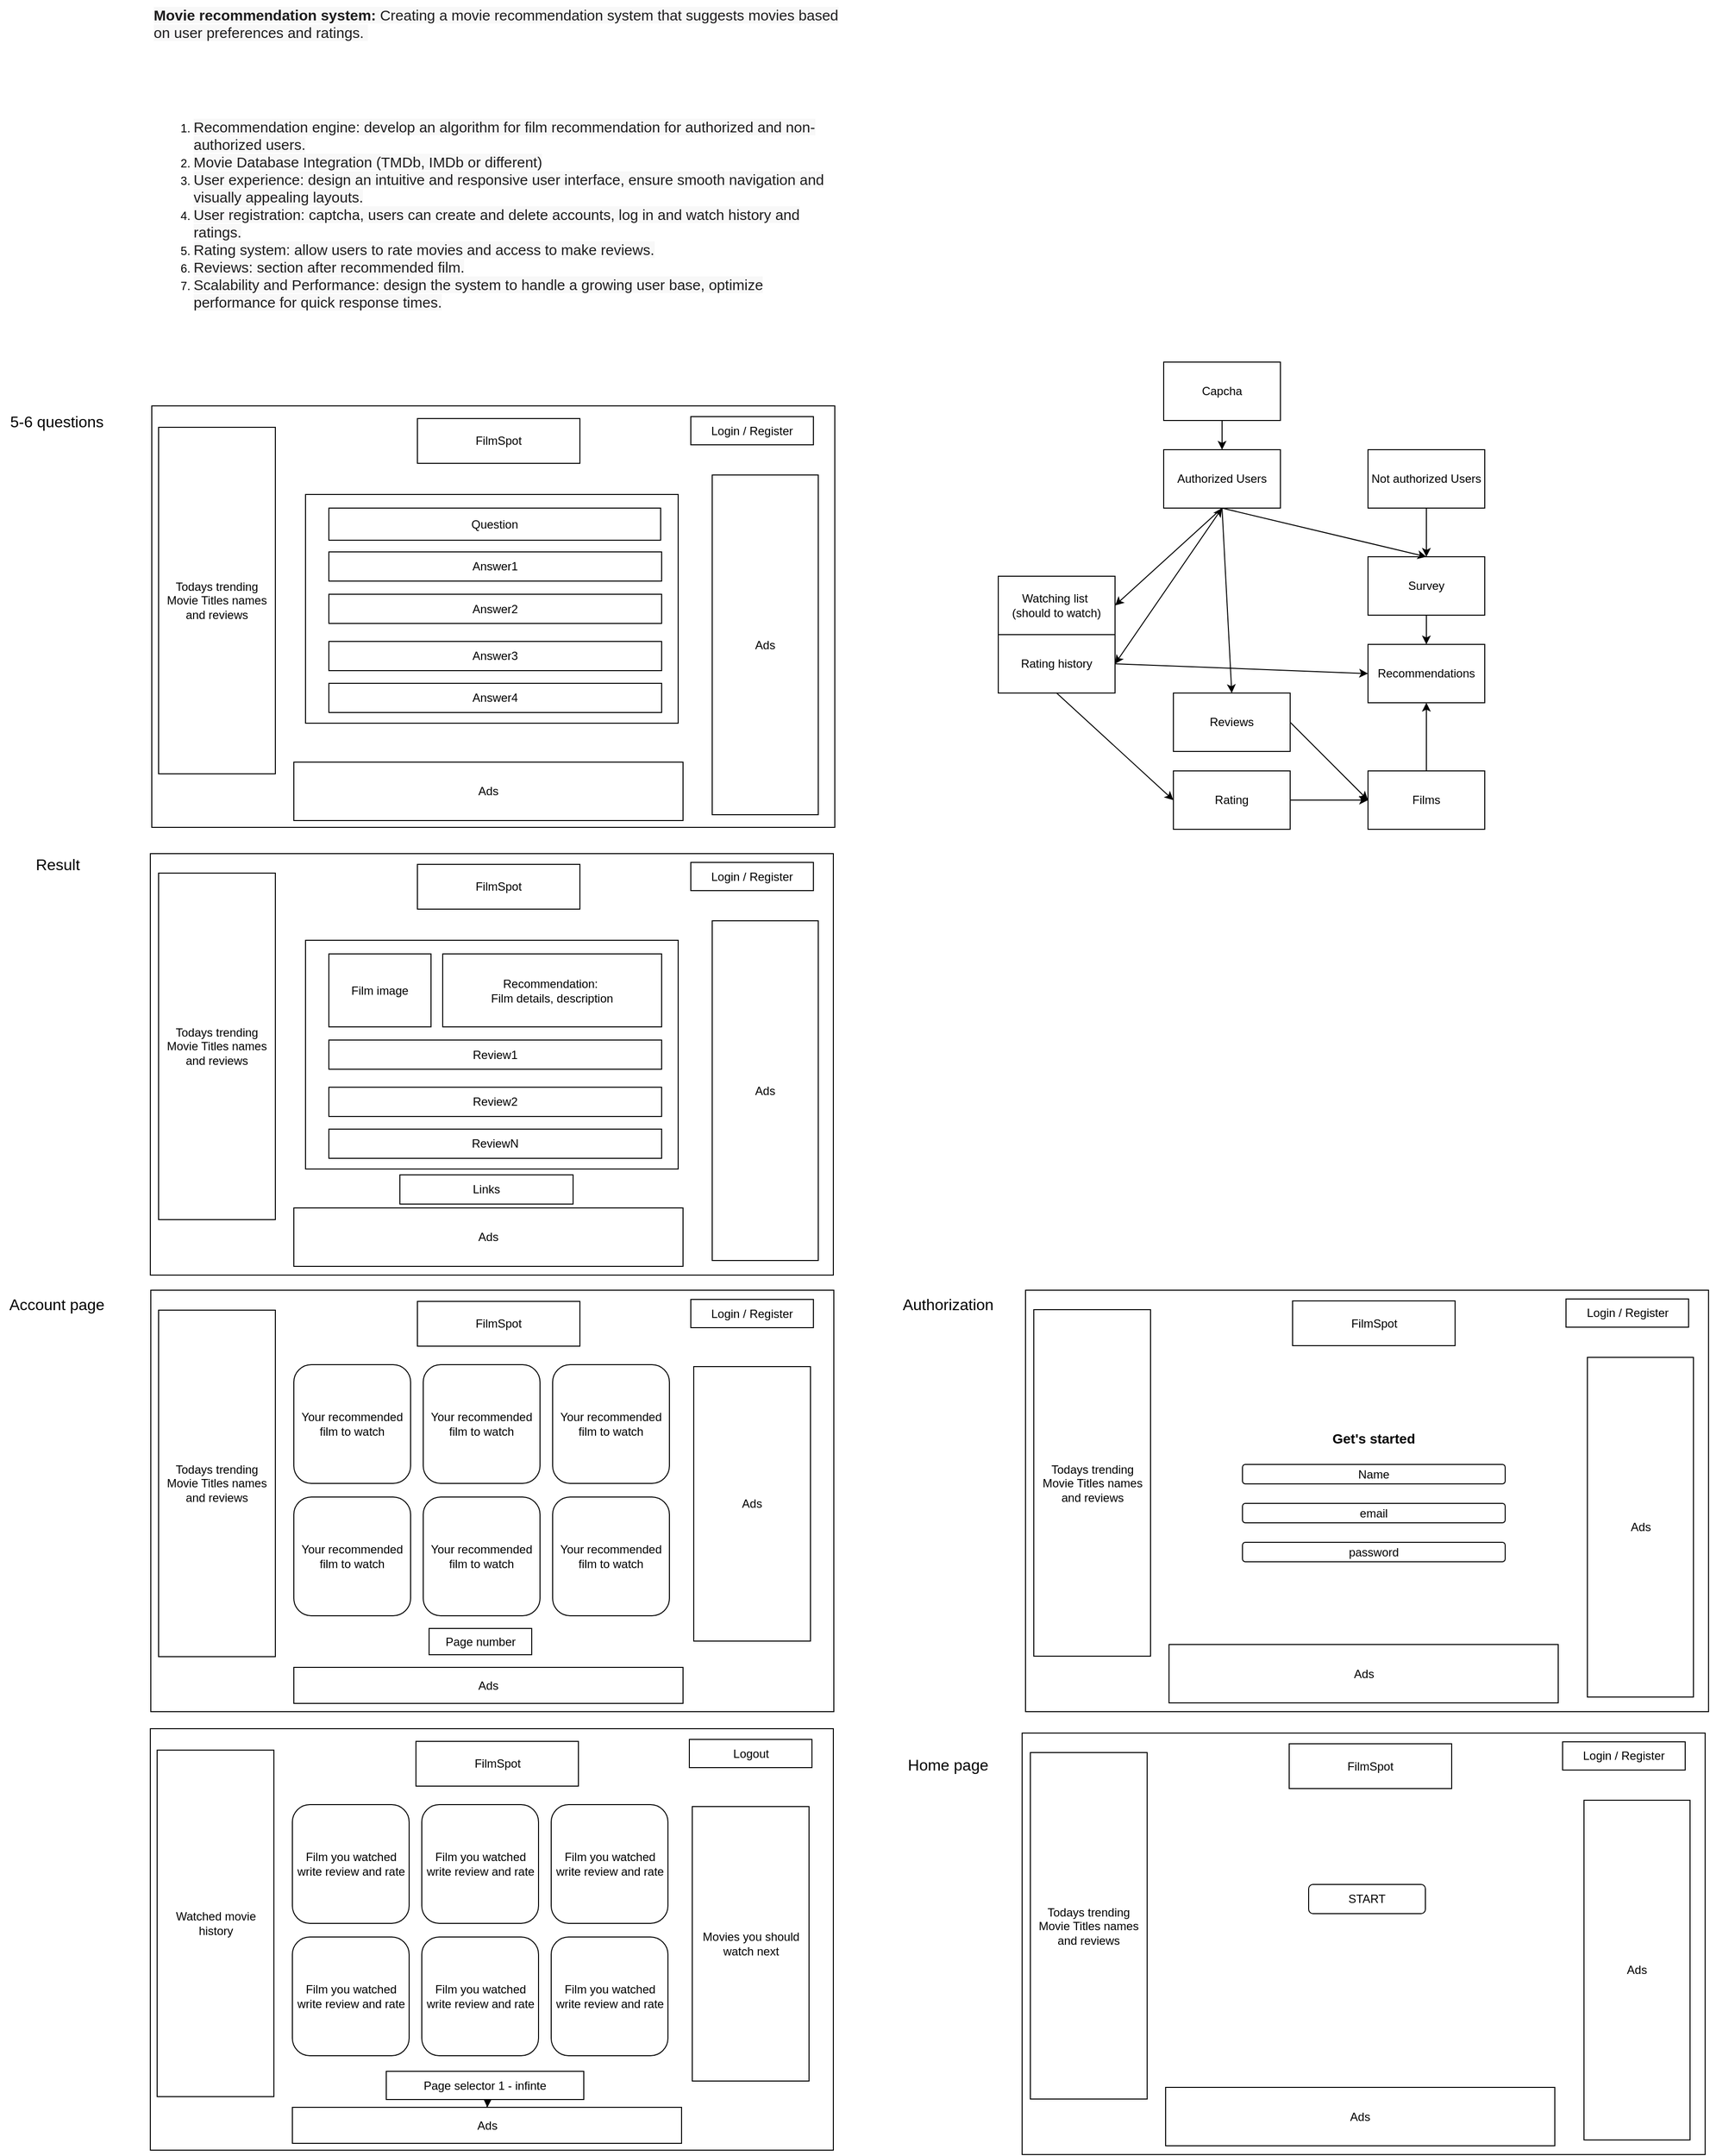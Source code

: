 <mxfile version="24.7.6" pages="2">
  <diagram name="Страница — 1" id="LS_hsxdd65FkhUuADs8E">
    <mxGraphModel dx="2417" dy="2247" grid="1" gridSize="10" guides="1" tooltips="1" connect="1" arrows="1" fold="1" page="1" pageScale="1" pageWidth="827" pageHeight="1169" math="0" shadow="0">
      <root>
        <mxCell id="0" />
        <mxCell id="1" parent="0" />
        <mxCell id="HB2Zi_AlLeRwL962_Kes-37" value="" style="rounded=0;whiteSpace=wrap;html=1;" vertex="1" parent="1">
          <mxGeometry x="-499.5" y="-99" width="702" height="433" as="geometry" />
        </mxCell>
        <mxCell id="HhmzMrbmqhr_2IEOml7r-1" value="Films" style="rounded=0;whiteSpace=wrap;html=1;" vertex="1" parent="1">
          <mxGeometry x="752" y="-184" width="120" height="60" as="geometry" />
        </mxCell>
        <mxCell id="HhmzMrbmqhr_2IEOml7r-2" value="Authorized Users" style="rounded=0;whiteSpace=wrap;html=1;" vertex="1" parent="1">
          <mxGeometry x="542" y="-514" width="120" height="60" as="geometry" />
        </mxCell>
        <mxCell id="HhmzMrbmqhr_2IEOml7r-3" value="Rating" style="rounded=0;whiteSpace=wrap;html=1;" vertex="1" parent="1">
          <mxGeometry x="552" y="-184" width="120" height="60" as="geometry" />
        </mxCell>
        <mxCell id="HhmzMrbmqhr_2IEOml7r-4" value="Survey" style="rounded=0;whiteSpace=wrap;html=1;" vertex="1" parent="1">
          <mxGeometry x="752" y="-404" width="120" height="60" as="geometry" />
        </mxCell>
        <mxCell id="HhmzMrbmqhr_2IEOml7r-5" value="Not authorized Users" style="rounded=0;whiteSpace=wrap;html=1;" vertex="1" parent="1">
          <mxGeometry x="752" y="-514" width="120" height="60" as="geometry" />
        </mxCell>
        <mxCell id="HhmzMrbmqhr_2IEOml7r-7" value="" style="endArrow=classic;html=1;rounded=0;exitX=0.5;exitY=1;exitDx=0;exitDy=0;entryX=0.5;entryY=0;entryDx=0;entryDy=0;" edge="1" parent="1" source="HhmzMrbmqhr_2IEOml7r-5" target="HhmzMrbmqhr_2IEOml7r-4">
          <mxGeometry width="50" height="50" relative="1" as="geometry">
            <mxPoint x="812" y="-204" as="sourcePoint" />
            <mxPoint x="862" y="-254" as="targetPoint" />
          </mxGeometry>
        </mxCell>
        <mxCell id="HhmzMrbmqhr_2IEOml7r-8" value="" style="endArrow=classic;html=1;rounded=0;exitX=0.5;exitY=1;exitDx=0;exitDy=0;entryX=0.5;entryY=0;entryDx=0;entryDy=0;" edge="1" parent="1" source="HhmzMrbmqhr_2IEOml7r-2" target="HhmzMrbmqhr_2IEOml7r-4">
          <mxGeometry width="50" height="50" relative="1" as="geometry">
            <mxPoint x="812" y="-204" as="sourcePoint" />
            <mxPoint x="862" y="-254" as="targetPoint" />
          </mxGeometry>
        </mxCell>
        <mxCell id="HhmzMrbmqhr_2IEOml7r-10" value="" style="endArrow=classic;html=1;rounded=0;exitX=0.5;exitY=0;exitDx=0;exitDy=0;entryX=0.5;entryY=1;entryDx=0;entryDy=0;" edge="1" parent="1" source="HhmzMrbmqhr_2IEOml7r-1" target="HhmzMrbmqhr_2IEOml7r-11">
          <mxGeometry width="50" height="50" relative="1" as="geometry">
            <mxPoint x="782" y="-194" as="sourcePoint" />
            <mxPoint x="832" y="-244" as="targetPoint" />
          </mxGeometry>
        </mxCell>
        <mxCell id="HhmzMrbmqhr_2IEOml7r-11" value="Recommendations" style="rounded=0;whiteSpace=wrap;html=1;" vertex="1" parent="1">
          <mxGeometry x="752" y="-314" width="120" height="60" as="geometry" />
        </mxCell>
        <mxCell id="HhmzMrbmqhr_2IEOml7r-13" value="Watching list&amp;nbsp;&lt;div&gt;(should to watch)&lt;/div&gt;" style="rounded=0;whiteSpace=wrap;html=1;" vertex="1" parent="1">
          <mxGeometry x="372" y="-384" width="120" height="60" as="geometry" />
        </mxCell>
        <mxCell id="HhmzMrbmqhr_2IEOml7r-15" value="Rating history" style="rounded=0;whiteSpace=wrap;html=1;" vertex="1" parent="1">
          <mxGeometry x="372" y="-324" width="120" height="60" as="geometry" />
        </mxCell>
        <mxCell id="HhmzMrbmqhr_2IEOml7r-16" value="" style="endArrow=classic;html=1;rounded=0;exitX=0.5;exitY=1;exitDx=0;exitDy=0;entryX=0.5;entryY=0;entryDx=0;entryDy=0;" edge="1" parent="1" source="HhmzMrbmqhr_2IEOml7r-4" target="HhmzMrbmqhr_2IEOml7r-11">
          <mxGeometry width="50" height="50" relative="1" as="geometry">
            <mxPoint x="692" y="-304" as="sourcePoint" />
            <mxPoint x="742" y="-354" as="targetPoint" />
          </mxGeometry>
        </mxCell>
        <mxCell id="HhmzMrbmqhr_2IEOml7r-19" value="" style="endArrow=classic;html=1;rounded=0;exitX=0.5;exitY=1;exitDx=0;exitDy=0;entryX=1;entryY=0.5;entryDx=0;entryDy=0;" edge="1" parent="1" source="HhmzMrbmqhr_2IEOml7r-2" target="HhmzMrbmqhr_2IEOml7r-13">
          <mxGeometry width="50" height="50" relative="1" as="geometry">
            <mxPoint x="692" y="-304" as="sourcePoint" />
            <mxPoint x="742" y="-354" as="targetPoint" />
          </mxGeometry>
        </mxCell>
        <mxCell id="HhmzMrbmqhr_2IEOml7r-20" value="" style="endArrow=classic;startArrow=classic;html=1;rounded=0;exitX=1;exitY=0.5;exitDx=0;exitDy=0;" edge="1" parent="1" source="HhmzMrbmqhr_2IEOml7r-15">
          <mxGeometry width="50" height="50" relative="1" as="geometry">
            <mxPoint x="692" y="-304" as="sourcePoint" />
            <mxPoint x="602" y="-454" as="targetPoint" />
          </mxGeometry>
        </mxCell>
        <mxCell id="HhmzMrbmqhr_2IEOml7r-22" value="Reviews" style="rounded=0;whiteSpace=wrap;html=1;" vertex="1" parent="1">
          <mxGeometry x="552" y="-264" width="120" height="60" as="geometry" />
        </mxCell>
        <mxCell id="HhmzMrbmqhr_2IEOml7r-23" value="Capcha" style="rounded=0;whiteSpace=wrap;html=1;" vertex="1" parent="1">
          <mxGeometry x="542" y="-604" width="120" height="60" as="geometry" />
        </mxCell>
        <mxCell id="HhmzMrbmqhr_2IEOml7r-24" value="" style="endArrow=classic;html=1;rounded=0;exitX=0.5;exitY=1;exitDx=0;exitDy=0;entryX=0.5;entryY=0;entryDx=0;entryDy=0;" edge="1" parent="1" source="HhmzMrbmqhr_2IEOml7r-23" target="HhmzMrbmqhr_2IEOml7r-2">
          <mxGeometry width="50" height="50" relative="1" as="geometry">
            <mxPoint x="692" y="-304" as="sourcePoint" />
            <mxPoint x="742" y="-354" as="targetPoint" />
          </mxGeometry>
        </mxCell>
        <mxCell id="HhmzMrbmqhr_2IEOml7r-25" value="" style="endArrow=classic;html=1;rounded=0;exitX=0.5;exitY=1;exitDx=0;exitDy=0;entryX=0.5;entryY=0;entryDx=0;entryDy=0;" edge="1" parent="1" source="HhmzMrbmqhr_2IEOml7r-2" target="HhmzMrbmqhr_2IEOml7r-22">
          <mxGeometry width="50" height="50" relative="1" as="geometry">
            <mxPoint x="692" y="-304" as="sourcePoint" />
            <mxPoint x="742" y="-354" as="targetPoint" />
          </mxGeometry>
        </mxCell>
        <mxCell id="HhmzMrbmqhr_2IEOml7r-27" value="" style="endArrow=classic;html=1;rounded=0;exitX=1;exitY=0.5;exitDx=0;exitDy=0;entryX=0;entryY=0.5;entryDx=0;entryDy=0;" edge="1" parent="1" source="HhmzMrbmqhr_2IEOml7r-15" target="HhmzMrbmqhr_2IEOml7r-11">
          <mxGeometry width="50" height="50" relative="1" as="geometry">
            <mxPoint x="632" y="-264" as="sourcePoint" />
            <mxPoint x="682" y="-314" as="targetPoint" />
          </mxGeometry>
        </mxCell>
        <mxCell id="HhmzMrbmqhr_2IEOml7r-28" value="" style="endArrow=classic;html=1;rounded=0;exitX=1;exitY=0.5;exitDx=0;exitDy=0;" edge="1" parent="1" source="HhmzMrbmqhr_2IEOml7r-3">
          <mxGeometry width="50" height="50" relative="1" as="geometry">
            <mxPoint x="692" y="-304" as="sourcePoint" />
            <mxPoint x="752" y="-154" as="targetPoint" />
          </mxGeometry>
        </mxCell>
        <mxCell id="HhmzMrbmqhr_2IEOml7r-29" value="" style="endArrow=classic;html=1;rounded=0;exitX=1;exitY=0.5;exitDx=0;exitDy=0;entryX=0;entryY=0.5;entryDx=0;entryDy=0;" edge="1" parent="1" source="HhmzMrbmqhr_2IEOml7r-22" target="HhmzMrbmqhr_2IEOml7r-1">
          <mxGeometry width="50" height="50" relative="1" as="geometry">
            <mxPoint x="692" y="-304" as="sourcePoint" />
            <mxPoint x="742" y="-354" as="targetPoint" />
          </mxGeometry>
        </mxCell>
        <mxCell id="HhmzMrbmqhr_2IEOml7r-30" value="" style="endArrow=classic;html=1;rounded=0;exitX=0.5;exitY=1;exitDx=0;exitDy=0;entryX=0;entryY=0.5;entryDx=0;entryDy=0;" edge="1" parent="1" source="HhmzMrbmqhr_2IEOml7r-15" target="HhmzMrbmqhr_2IEOml7r-3">
          <mxGeometry width="50" height="50" relative="1" as="geometry">
            <mxPoint x="692" y="-304" as="sourcePoint" />
            <mxPoint x="742" y="-354" as="targetPoint" />
          </mxGeometry>
        </mxCell>
        <mxCell id="l4dksT7qZbz_hdmSisIs-1" value="" style="rounded=0;whiteSpace=wrap;html=1;" vertex="1" parent="1">
          <mxGeometry x="-498" y="-559" width="702" height="433" as="geometry" />
        </mxCell>
        <mxCell id="l4dksT7qZbz_hdmSisIs-2" value="FilmSpot" style="rounded=0;whiteSpace=wrap;html=1;" vertex="1" parent="1">
          <mxGeometry x="-225" y="-546" width="167" height="46" as="geometry" />
        </mxCell>
        <mxCell id="l4dksT7qZbz_hdmSisIs-3" value="Login / Register" style="rounded=0;whiteSpace=wrap;html=1;" vertex="1" parent="1">
          <mxGeometry x="56" y="-548" width="126" height="29" as="geometry" />
        </mxCell>
        <mxCell id="l4dksT7qZbz_hdmSisIs-4" value="Todays trending Movie Titles names and reviews" style="rounded=0;whiteSpace=wrap;html=1;" vertex="1" parent="1">
          <mxGeometry x="-491" y="-537" width="120" height="356" as="geometry" />
        </mxCell>
        <mxCell id="l4dksT7qZbz_hdmSisIs-5" value="questions" style="rounded=0;whiteSpace=wrap;html=1;" vertex="1" parent="1">
          <mxGeometry x="-340" y="-468" width="383" height="235" as="geometry" />
        </mxCell>
        <mxCell id="l4dksT7qZbz_hdmSisIs-6" value="Ads" style="rounded=0;whiteSpace=wrap;html=1;" vertex="1" parent="1">
          <mxGeometry x="78" y="-488" width="109" height="349" as="geometry" />
        </mxCell>
        <mxCell id="l4dksT7qZbz_hdmSisIs-7" value="Ads" style="rounded=0;whiteSpace=wrap;html=1;" vertex="1" parent="1">
          <mxGeometry x="-352" y="-193" width="400" height="60" as="geometry" />
        </mxCell>
        <mxCell id="l4dksT7qZbz_hdmSisIs-8" value="Question" style="rounded=0;whiteSpace=wrap;html=1;" vertex="1" parent="1">
          <mxGeometry x="-316" y="-454" width="341" height="33" as="geometry" />
        </mxCell>
        <mxCell id="l4dksT7qZbz_hdmSisIs-9" value="Answer1" style="rounded=0;whiteSpace=wrap;html=1;" vertex="1" parent="1">
          <mxGeometry x="-316" y="-409" width="342" height="30" as="geometry" />
        </mxCell>
        <mxCell id="l4dksT7qZbz_hdmSisIs-10" value="Answer2" style="rounded=0;whiteSpace=wrap;html=1;" vertex="1" parent="1">
          <mxGeometry x="-316" y="-365.5" width="342" height="30" as="geometry" />
        </mxCell>
        <mxCell id="l4dksT7qZbz_hdmSisIs-11" value="Answer4" style="rounded=0;whiteSpace=wrap;html=1;" vertex="1" parent="1">
          <mxGeometry x="-316" y="-274" width="342" height="30" as="geometry" />
        </mxCell>
        <mxCell id="l4dksT7qZbz_hdmSisIs-12" value="Answer3" style="rounded=0;whiteSpace=wrap;html=1;" vertex="1" parent="1">
          <mxGeometry x="-316" y="-317" width="342" height="30" as="geometry" />
        </mxCell>
        <mxCell id="l4dksT7qZbz_hdmSisIs-13" value="5-6 questions" style="text;html=1;align=center;verticalAlign=middle;resizable=0;points=[];autosize=1;strokeColor=none;fillColor=none;fontSize=16;" vertex="1" parent="1">
          <mxGeometry x="-653" y="-559" width="114" height="31" as="geometry" />
        </mxCell>
        <mxCell id="l4dksT7qZbz_hdmSisIs-14" value="Result" style="text;html=1;align=center;verticalAlign=middle;resizable=0;points=[];autosize=1;strokeColor=none;fillColor=none;fontSize=16;" vertex="1" parent="1">
          <mxGeometry x="-627" y="-104" width="63" height="31" as="geometry" />
        </mxCell>
        <mxCell id="l4dksT7qZbz_hdmSisIs-15" value="Links" style="rounded=0;whiteSpace=wrap;html=1;" vertex="1" parent="1">
          <mxGeometry x="-243" y="231" width="178" height="30" as="geometry" />
        </mxCell>
        <mxCell id="l4dksT7qZbz_hdmSisIs-17" value="Account page" style="text;html=1;align=center;verticalAlign=middle;resizable=0;points=[];autosize=1;strokeColor=none;fillColor=none;fontSize=16;" vertex="1" parent="1">
          <mxGeometry x="-654" y="348" width="116" height="31" as="geometry" />
        </mxCell>
        <mxCell id="l4dksT7qZbz_hdmSisIs-18" value="&lt;ol&gt;&lt;li&gt;&lt;span style=&quot;background-color: rgb(248, 248, 248); color: rgb(29, 28, 29); font-family: Slack-Lato, Slack-Fractions, appleLogo, sans-serif; font-size: 15px; font-variant-ligatures: common-ligatures;&quot;&gt;Recommendation engine: develop an algorithm for film recommendation for authorized and non-authorized users.&lt;/span&gt;&lt;/li&gt;&lt;li&gt;&lt;span style=&quot;background-color: rgb(248, 248, 248); color: rgb(29, 28, 29); font-family: Slack-Lato, Slack-Fractions, appleLogo, sans-serif; font-size: 15px; font-variant-ligatures: common-ligatures;&quot;&gt;Movie Database Integration (TMDb, IMDb or different)&lt;/span&gt;&lt;/li&gt;&lt;li&gt;&lt;span style=&quot;background-color: rgb(248, 248, 248); color: rgb(29, 28, 29); font-family: Slack-Lato, Slack-Fractions, appleLogo, sans-serif; font-size: 15px; font-variant-ligatures: common-ligatures;&quot;&gt;User experience: design an intuitive and responsive user interface, ensure smooth navigation and visually appealing layouts.&lt;/span&gt;&lt;/li&gt;&lt;li&gt;&lt;span style=&quot;background-color: rgb(248, 248, 248); color: rgb(29, 28, 29); font-family: Slack-Lato, Slack-Fractions, appleLogo, sans-serif; font-size: 15px; font-variant-ligatures: common-ligatures;&quot;&gt;User registration: captcha, users can create and delete accounts, log in and watch history and ratings.&lt;/span&gt;&lt;/li&gt;&lt;li&gt;&lt;span style=&quot;background-color: rgb(248, 248, 248); color: rgb(29, 28, 29); font-family: Slack-Lato, Slack-Fractions, appleLogo, sans-serif; font-size: 15px; font-variant-ligatures: common-ligatures;&quot;&gt;Rating system: allow users to rate movies and access to make reviews.&lt;/span&gt;&lt;/li&gt;&lt;li&gt;&lt;span style=&quot;background-color: rgb(248, 248, 248); color: rgb(29, 28, 29); font-family: Slack-Lato, Slack-Fractions, appleLogo, sans-serif; font-size: 15px; font-variant-ligatures: common-ligatures;&quot;&gt;Reviews: section after recommended film.&lt;/span&gt;&lt;/li&gt;&lt;li&gt;&lt;span style=&quot;background-color: rgb(248, 248, 248); color: rgb(29, 28, 29); font-family: Slack-Lato, Slack-Fractions, appleLogo, sans-serif; font-size: 15px; font-variant-ligatures: common-ligatures;&quot;&gt;Scalability and Performance: design the system to handle a growing user base, optimize performance for quick response times.&lt;/span&gt;&lt;/li&gt;&lt;/ol&gt;" style="text;whiteSpace=wrap;html=1;spacing=3;" vertex="1" parent="1">
          <mxGeometry x="-498" y="-874" width="701" height="220" as="geometry" />
        </mxCell>
        <mxCell id="l4dksT7qZbz_hdmSisIs-19" value="&lt;b data-stringify-type=&quot;bold&quot; style=&quot;box-sizing: inherit; color: rgb(29, 28, 29); font-family: Slack-Lato, Slack-Fractions, appleLogo, sans-serif; font-size: 15px; font-style: normal; font-variant-ligatures: common-ligatures; font-variant-caps: normal; letter-spacing: normal; orphans: 2; text-align: left; text-indent: 0px; text-transform: none; widows: 2; word-spacing: 0px; -webkit-text-stroke-width: 0px; white-space: normal; background-color: rgb(248, 248, 248); text-decoration-thickness: initial; text-decoration-style: initial; text-decoration-color: initial;&quot;&gt;Movie recommendation system:&lt;/b&gt;&lt;span style=&quot;color: rgb(29, 28, 29); font-family: Slack-Lato, Slack-Fractions, appleLogo, sans-serif; font-size: 15px; font-style: normal; font-variant-ligatures: common-ligatures; font-variant-caps: normal; font-weight: 400; letter-spacing: normal; orphans: 2; text-align: left; text-indent: 0px; text-transform: none; widows: 2; word-spacing: 0px; -webkit-text-stroke-width: 0px; white-space: normal; background-color: rgb(248, 248, 248); text-decoration-thickness: initial; text-decoration-style: initial; text-decoration-color: initial; display: inline !important; float: none;&quot;&gt;&lt;span&gt;&amp;nbsp;&lt;/span&gt;Creating a movie recommendation system that suggests movies based on user preferences and ratings.&amp;nbsp;&lt;/span&gt;" style="text;whiteSpace=wrap;html=1;" vertex="1" parent="1">
          <mxGeometry x="-498" y="-976" width="711" height="76" as="geometry" />
        </mxCell>
        <mxCell id="r-4gwITru2xlTATCTxKp-1" value="" style="rounded=0;whiteSpace=wrap;html=1;" vertex="1" parent="1">
          <mxGeometry x="-499" y="349.5" width="702" height="433" as="geometry" />
        </mxCell>
        <mxCell id="r-4gwITru2xlTATCTxKp-2" value="FilmSpot" style="rounded=0;whiteSpace=wrap;html=1;" vertex="1" parent="1">
          <mxGeometry x="-225" y="-88" width="167" height="46" as="geometry" />
        </mxCell>
        <mxCell id="r-4gwITru2xlTATCTxKp-3" value="Login / Register" style="rounded=0;whiteSpace=wrap;html=1;" vertex="1" parent="1">
          <mxGeometry x="56" y="-90" width="126" height="29" as="geometry" />
        </mxCell>
        <mxCell id="r-4gwITru2xlTATCTxKp-4" value="Todays trending Movie Titles names and reviews" style="rounded=0;whiteSpace=wrap;html=1;" vertex="1" parent="1">
          <mxGeometry x="-491" y="-79" width="120" height="356" as="geometry" />
        </mxCell>
        <mxCell id="r-4gwITru2xlTATCTxKp-5" value="questions" style="rounded=0;whiteSpace=wrap;html=1;" vertex="1" parent="1">
          <mxGeometry x="-340" y="-10" width="383" height="235" as="geometry" />
        </mxCell>
        <mxCell id="r-4gwITru2xlTATCTxKp-6" value="Ads" style="rounded=0;whiteSpace=wrap;html=1;" vertex="1" parent="1">
          <mxGeometry x="78" y="-30" width="109" height="349" as="geometry" />
        </mxCell>
        <mxCell id="r-4gwITru2xlTATCTxKp-7" value="Ads" style="rounded=0;whiteSpace=wrap;html=1;" vertex="1" parent="1">
          <mxGeometry x="-352" y="265" width="400" height="60" as="geometry" />
        </mxCell>
        <mxCell id="r-4gwITru2xlTATCTxKp-8" value="Film image" style="rounded=0;whiteSpace=wrap;html=1;" vertex="1" parent="1">
          <mxGeometry x="-316" y="4" width="105" height="75" as="geometry" />
        </mxCell>
        <mxCell id="r-4gwITru2xlTATCTxKp-9" value="Recommendation:&amp;nbsp;&lt;div&gt;Film details, description&lt;/div&gt;" style="rounded=0;whiteSpace=wrap;html=1;" vertex="1" parent="1">
          <mxGeometry x="-199" y="4" width="225" height="75" as="geometry" />
        </mxCell>
        <mxCell id="r-4gwITru2xlTATCTxKp-10" value="Review1" style="rounded=0;whiteSpace=wrap;html=1;" vertex="1" parent="1">
          <mxGeometry x="-316" y="92.5" width="342" height="30" as="geometry" />
        </mxCell>
        <mxCell id="r-4gwITru2xlTATCTxKp-11" value="ReviewN" style="rounded=0;whiteSpace=wrap;html=1;" vertex="1" parent="1">
          <mxGeometry x="-316" y="184" width="342" height="30" as="geometry" />
        </mxCell>
        <mxCell id="r-4gwITru2xlTATCTxKp-12" value="Review2" style="rounded=0;whiteSpace=wrap;html=1;" vertex="1" parent="1">
          <mxGeometry x="-316" y="141" width="342" height="30" as="geometry" />
        </mxCell>
        <mxCell id="3AMT3zw46Zd8kkKR2NrO-1" style="edgeStyle=none;curved=1;rounded=0;orthogonalLoop=1;jettySize=auto;html=1;exitX=1;exitY=0.5;exitDx=0;exitDy=0;fontSize=12;startSize=8;endSize=8;" edge="1" parent="1" source="r-4gwITru2xlTATCTxKp-8" target="r-4gwITru2xlTATCTxKp-8">
          <mxGeometry relative="1" as="geometry" />
        </mxCell>
        <mxCell id="3AMT3zw46Zd8kkKR2NrO-4" style="edgeStyle=none;curved=1;rounded=0;orthogonalLoop=1;jettySize=auto;html=1;exitX=0;exitY=0.5;exitDx=0;exitDy=0;fontSize=12;startSize=8;endSize=8;" edge="1" parent="1" source="r-4gwITru2xlTATCTxKp-9" target="r-4gwITru2xlTATCTxKp-9">
          <mxGeometry relative="1" as="geometry" />
        </mxCell>
        <mxCell id="HB2Zi_AlLeRwL962_Kes-1" value="FilmSpot" style="rounded=0;whiteSpace=wrap;html=1;" vertex="1" parent="1">
          <mxGeometry x="-225" y="361" width="167" height="46" as="geometry" />
        </mxCell>
        <mxCell id="HB2Zi_AlLeRwL962_Kes-2" value="Login / Register" style="rounded=0;whiteSpace=wrap;html=1;" vertex="1" parent="1">
          <mxGeometry x="56" y="359" width="126" height="29" as="geometry" />
        </mxCell>
        <mxCell id="HB2Zi_AlLeRwL962_Kes-3" value="Todays trending Movie Titles names and reviews" style="rounded=0;whiteSpace=wrap;html=1;" vertex="1" parent="1">
          <mxGeometry x="-491" y="370" width="120" height="356" as="geometry" />
        </mxCell>
        <mxCell id="HB2Zi_AlLeRwL962_Kes-4" value="Ads" style="rounded=0;whiteSpace=wrap;html=1;" vertex="1" parent="1">
          <mxGeometry x="59" y="428" width="120" height="282" as="geometry" />
        </mxCell>
        <mxCell id="HB2Zi_AlLeRwL962_Kes-5" value="Ads" style="rounded=0;whiteSpace=wrap;html=1;" vertex="1" parent="1">
          <mxGeometry x="-352" y="737" width="400" height="37" as="geometry" />
        </mxCell>
        <mxCell id="HB2Zi_AlLeRwL962_Kes-6" value="Your&amp;nbsp;recommended film to watch" style="rounded=1;whiteSpace=wrap;html=1;" vertex="1" parent="1">
          <mxGeometry x="-352" y="426" width="120" height="122" as="geometry" />
        </mxCell>
        <mxCell id="HB2Zi_AlLeRwL962_Kes-7" value="Your&amp;nbsp;recommended film to watch" style="rounded=1;whiteSpace=wrap;html=1;" vertex="1" parent="1">
          <mxGeometry x="-219" y="426" width="120" height="122" as="geometry" />
        </mxCell>
        <mxCell id="HB2Zi_AlLeRwL962_Kes-8" value="Your&amp;nbsp;recommended film to watch" style="rounded=1;whiteSpace=wrap;html=1;" vertex="1" parent="1">
          <mxGeometry x="-86" y="426" width="120" height="122" as="geometry" />
        </mxCell>
        <mxCell id="HB2Zi_AlLeRwL962_Kes-9" value="Your&amp;nbsp;recommended film to watch" style="rounded=1;whiteSpace=wrap;html=1;" vertex="1" parent="1">
          <mxGeometry x="-352" y="562" width="120" height="122" as="geometry" />
        </mxCell>
        <mxCell id="HB2Zi_AlLeRwL962_Kes-10" value="Your&amp;nbsp;recommended film to watch" style="rounded=1;whiteSpace=wrap;html=1;" vertex="1" parent="1">
          <mxGeometry x="-219" y="562" width="120" height="122" as="geometry" />
        </mxCell>
        <mxCell id="HB2Zi_AlLeRwL962_Kes-11" value="Your&amp;nbsp;recommended film to watch" style="rounded=1;whiteSpace=wrap;html=1;" vertex="1" parent="1">
          <mxGeometry x="-86" y="562" width="120" height="122" as="geometry" />
        </mxCell>
        <mxCell id="HB2Zi_AlLeRwL962_Kes-12" style="edgeStyle=none;curved=1;rounded=0;orthogonalLoop=1;jettySize=auto;html=1;exitX=0.5;exitY=0;exitDx=0;exitDy=0;fontSize=12;startSize=8;endSize=8;" edge="1" parent="1" source="HB2Zi_AlLeRwL962_Kes-5" target="HB2Zi_AlLeRwL962_Kes-5">
          <mxGeometry relative="1" as="geometry" />
        </mxCell>
        <mxCell id="HB2Zi_AlLeRwL962_Kes-13" style="edgeStyle=none;curved=1;rounded=0;orthogonalLoop=1;jettySize=auto;html=1;exitX=0;exitY=0.5;exitDx=0;exitDy=0;fontSize=12;startSize=8;endSize=8;" edge="1" parent="1" source="HB2Zi_AlLeRwL962_Kes-4" target="HB2Zi_AlLeRwL962_Kes-4">
          <mxGeometry relative="1" as="geometry" />
        </mxCell>
        <mxCell id="HB2Zi_AlLeRwL962_Kes-14" style="edgeStyle=none;curved=1;rounded=0;orthogonalLoop=1;jettySize=auto;html=1;exitX=0;exitY=1;exitDx=0;exitDy=0;fontSize=12;startSize=8;endSize=8;" edge="1" parent="1" source="HB2Zi_AlLeRwL962_Kes-4" target="HB2Zi_AlLeRwL962_Kes-4">
          <mxGeometry relative="1" as="geometry" />
        </mxCell>
        <mxCell id="HB2Zi_AlLeRwL962_Kes-15" style="edgeStyle=none;curved=1;rounded=0;orthogonalLoop=1;jettySize=auto;html=1;exitX=0;exitY=0.5;exitDx=0;exitDy=0;fontSize=12;startSize=8;endSize=8;" edge="1" parent="1" source="HB2Zi_AlLeRwL962_Kes-4" target="HB2Zi_AlLeRwL962_Kes-4">
          <mxGeometry relative="1" as="geometry" />
        </mxCell>
        <mxCell id="HB2Zi_AlLeRwL962_Kes-16" value="" style="rounded=0;whiteSpace=wrap;html=1;" vertex="1" parent="1">
          <mxGeometry x="-499.5" y="800" width="702" height="433" as="geometry" />
        </mxCell>
        <mxCell id="HB2Zi_AlLeRwL962_Kes-17" value="FilmSpot" style="rounded=0;whiteSpace=wrap;html=1;" vertex="1" parent="1">
          <mxGeometry x="-226.5" y="813" width="167" height="46" as="geometry" />
        </mxCell>
        <mxCell id="HB2Zi_AlLeRwL962_Kes-18" value="Logout" style="rounded=0;whiteSpace=wrap;html=1;" vertex="1" parent="1">
          <mxGeometry x="54.5" y="811" width="126" height="29" as="geometry" />
        </mxCell>
        <mxCell id="HB2Zi_AlLeRwL962_Kes-19" value="Watched movie history" style="rounded=0;whiteSpace=wrap;html=1;" vertex="1" parent="1">
          <mxGeometry x="-492.5" y="822" width="120" height="356" as="geometry" />
        </mxCell>
        <mxCell id="HB2Zi_AlLeRwL962_Kes-20" value="Movies you should watch next" style="rounded=0;whiteSpace=wrap;html=1;" vertex="1" parent="1">
          <mxGeometry x="57.5" y="880" width="120" height="282" as="geometry" />
        </mxCell>
        <mxCell id="HB2Zi_AlLeRwL962_Kes-21" value="Ads" style="rounded=0;whiteSpace=wrap;html=1;" vertex="1" parent="1">
          <mxGeometry x="-353.5" y="1189" width="400" height="37" as="geometry" />
        </mxCell>
        <mxCell id="HB2Zi_AlLeRwL962_Kes-22" value="Film you watched write review and rate" style="rounded=1;whiteSpace=wrap;html=1;" vertex="1" parent="1">
          <mxGeometry x="-353.5" y="878" width="120" height="122" as="geometry" />
        </mxCell>
        <mxCell id="HB2Zi_AlLeRwL962_Kes-23" value="Film you watched write review and rate" style="rounded=1;whiteSpace=wrap;html=1;" vertex="1" parent="1">
          <mxGeometry x="-220.5" y="878" width="120" height="122" as="geometry" />
        </mxCell>
        <mxCell id="HB2Zi_AlLeRwL962_Kes-24" value="Film you watched write review and rate" style="rounded=1;whiteSpace=wrap;html=1;" vertex="1" parent="1">
          <mxGeometry x="-87.5" y="878" width="120" height="122" as="geometry" />
        </mxCell>
        <mxCell id="HB2Zi_AlLeRwL962_Kes-25" value="Film you watched write review and rate" style="rounded=1;whiteSpace=wrap;html=1;" vertex="1" parent="1">
          <mxGeometry x="-353.5" y="1014" width="120" height="122" as="geometry" />
        </mxCell>
        <mxCell id="HB2Zi_AlLeRwL962_Kes-26" value="Film you watched write review and rate" style="rounded=1;whiteSpace=wrap;html=1;" vertex="1" parent="1">
          <mxGeometry x="-220.5" y="1014" width="120" height="122" as="geometry" />
        </mxCell>
        <mxCell id="HB2Zi_AlLeRwL962_Kes-27" value="Film you watched write review and rate" style="rounded=1;whiteSpace=wrap;html=1;" vertex="1" parent="1">
          <mxGeometry x="-87.5" y="1014" width="120" height="122" as="geometry" />
        </mxCell>
        <mxCell id="HB2Zi_AlLeRwL962_Kes-28" style="edgeStyle=none;curved=1;rounded=0;orthogonalLoop=1;jettySize=auto;html=1;exitX=0.5;exitY=0;exitDx=0;exitDy=0;fontSize=12;startSize=8;endSize=8;" edge="1" parent="1" source="HB2Zi_AlLeRwL962_Kes-21" target="HB2Zi_AlLeRwL962_Kes-21">
          <mxGeometry relative="1" as="geometry" />
        </mxCell>
        <mxCell id="HB2Zi_AlLeRwL962_Kes-29" style="edgeStyle=none;curved=1;rounded=0;orthogonalLoop=1;jettySize=auto;html=1;exitX=0;exitY=0.5;exitDx=0;exitDy=0;fontSize=12;startSize=8;endSize=8;" edge="1" parent="1" source="HB2Zi_AlLeRwL962_Kes-20" target="HB2Zi_AlLeRwL962_Kes-20">
          <mxGeometry relative="1" as="geometry" />
        </mxCell>
        <mxCell id="HB2Zi_AlLeRwL962_Kes-30" style="edgeStyle=none;curved=1;rounded=0;orthogonalLoop=1;jettySize=auto;html=1;exitX=0;exitY=1;exitDx=0;exitDy=0;fontSize=12;startSize=8;endSize=8;" edge="1" parent="1" source="HB2Zi_AlLeRwL962_Kes-20" target="HB2Zi_AlLeRwL962_Kes-20">
          <mxGeometry relative="1" as="geometry" />
        </mxCell>
        <mxCell id="HB2Zi_AlLeRwL962_Kes-31" style="edgeStyle=none;curved=1;rounded=0;orthogonalLoop=1;jettySize=auto;html=1;exitX=0;exitY=0.5;exitDx=0;exitDy=0;fontSize=12;startSize=8;endSize=8;" edge="1" parent="1" source="HB2Zi_AlLeRwL962_Kes-20" target="HB2Zi_AlLeRwL962_Kes-20">
          <mxGeometry relative="1" as="geometry" />
        </mxCell>
        <mxCell id="HB2Zi_AlLeRwL962_Kes-32" style="edgeStyle=none;curved=1;rounded=0;orthogonalLoop=1;jettySize=auto;html=1;exitX=0.5;exitY=0;exitDx=0;exitDy=0;fontSize=12;startSize=8;endSize=8;" edge="1" parent="1" source="HB2Zi_AlLeRwL962_Kes-21" target="HB2Zi_AlLeRwL962_Kes-21">
          <mxGeometry relative="1" as="geometry">
            <Array as="points">
              <mxPoint x="-153" y="1185" />
            </Array>
          </mxGeometry>
        </mxCell>
        <mxCell id="HB2Zi_AlLeRwL962_Kes-33" value="Page selector 1 - infinte" style="rounded=0;whiteSpace=wrap;html=1;" vertex="1" parent="1">
          <mxGeometry x="-257" y="1152" width="203" height="29" as="geometry" />
        </mxCell>
        <mxCell id="HB2Zi_AlLeRwL962_Kes-34" style="edgeStyle=none;curved=1;rounded=0;orthogonalLoop=1;jettySize=auto;html=1;exitX=0.5;exitY=0;exitDx=0;exitDy=0;fontSize=12;startSize=8;endSize=8;" edge="1" parent="1" source="HB2Zi_AlLeRwL962_Kes-5" target="HB2Zi_AlLeRwL962_Kes-5">
          <mxGeometry relative="1" as="geometry" />
        </mxCell>
        <mxCell id="HB2Zi_AlLeRwL962_Kes-35" value="Page number" style="rounded=0;whiteSpace=wrap;html=1;" vertex="1" parent="1">
          <mxGeometry x="-213" y="697" width="105.5" height="27" as="geometry" />
        </mxCell>
        <mxCell id="HhmzMrbmqhr_2IEOml7r-41" value="" style="rounded=0;whiteSpace=wrap;html=1;" vertex="1" parent="1">
          <mxGeometry x="400" y="349.5" width="702" height="433" as="geometry" />
        </mxCell>
        <mxCell id="HhmzMrbmqhr_2IEOml7r-43" value="FilmSpot" style="rounded=0;whiteSpace=wrap;html=1;" vertex="1" parent="1">
          <mxGeometry x="674.5" y="360.5" width="167" height="46" as="geometry" />
        </mxCell>
        <mxCell id="HhmzMrbmqhr_2IEOml7r-44" value="Login / Register" style="rounded=0;whiteSpace=wrap;html=1;" vertex="1" parent="1">
          <mxGeometry x="955.5" y="358.5" width="126" height="29" as="geometry" />
        </mxCell>
        <mxCell id="HhmzMrbmqhr_2IEOml7r-45" value="Todays trending Movie Titles names and reviews" style="rounded=0;whiteSpace=wrap;html=1;" vertex="1" parent="1">
          <mxGeometry x="408.5" y="369.5" width="120" height="356" as="geometry" />
        </mxCell>
        <mxCell id="HhmzMrbmqhr_2IEOml7r-47" value="Ads" style="rounded=0;whiteSpace=wrap;html=1;" vertex="1" parent="1">
          <mxGeometry x="977.5" y="418.5" width="109" height="349" as="geometry" />
        </mxCell>
        <mxCell id="HhmzMrbmqhr_2IEOml7r-48" value="Ads" style="rounded=0;whiteSpace=wrap;html=1;" vertex="1" parent="1">
          <mxGeometry x="547.5" y="713.5" width="400" height="60" as="geometry" />
        </mxCell>
        <mxCell id="HhmzMrbmqhr_2IEOml7r-54" style="edgeStyle=none;curved=1;rounded=0;orthogonalLoop=1;jettySize=auto;html=1;exitX=1;exitY=0.5;exitDx=0;exitDy=0;fontSize=12;startSize=8;endSize=8;" edge="1" parent="1">
          <mxGeometry relative="1" as="geometry">
            <mxPoint x="688.5" y="490" as="sourcePoint" />
            <mxPoint x="688.5" y="490" as="targetPoint" />
          </mxGeometry>
        </mxCell>
        <mxCell id="HhmzMrbmqhr_2IEOml7r-55" style="edgeStyle=none;curved=1;rounded=0;orthogonalLoop=1;jettySize=auto;html=1;exitX=0;exitY=0.5;exitDx=0;exitDy=0;fontSize=12;startSize=8;endSize=8;" edge="1" parent="1">
          <mxGeometry relative="1" as="geometry">
            <mxPoint x="700.5" y="490" as="sourcePoint" />
            <mxPoint x="700.5" y="490" as="targetPoint" />
          </mxGeometry>
        </mxCell>
        <mxCell id="HhmzMrbmqhr_2IEOml7r-31" value="&lt;font style=&quot;font-size: 14px;&quot;&gt;&lt;b&gt;Get&#39;s started&lt;/b&gt;&lt;/font&gt;" style="text;html=1;align=center;verticalAlign=middle;whiteSpace=wrap;rounded=0;" vertex="1" parent="1">
          <mxGeometry x="683" y="487" width="150" height="30" as="geometry" />
        </mxCell>
        <mxCell id="HhmzMrbmqhr_2IEOml7r-33" value="Name" style="rounded=1;whiteSpace=wrap;html=1;" vertex="1" parent="1">
          <mxGeometry x="623" y="528.5" width="270" height="20" as="geometry" />
        </mxCell>
        <mxCell id="HhmzMrbmqhr_2IEOml7r-37" value="email" style="rounded=1;whiteSpace=wrap;html=1;" vertex="1" parent="1">
          <mxGeometry x="623" y="568.5" width="270" height="20" as="geometry" />
        </mxCell>
        <mxCell id="HhmzMrbmqhr_2IEOml7r-38" value="password" style="rounded=1;whiteSpace=wrap;html=1;" vertex="1" parent="1">
          <mxGeometry x="623" y="608.5" width="270" height="20" as="geometry" />
        </mxCell>
        <mxCell id="HhmzMrbmqhr_2IEOml7r-56" value="Authorization" style="text;html=1;align=center;verticalAlign=middle;resizable=0;points=[];autosize=1;strokeColor=none;fillColor=none;fontSize=16;" vertex="1" parent="1">
          <mxGeometry x="260" y="349" width="120" height="30" as="geometry" />
        </mxCell>
        <mxCell id="EHZNfRUuGHDVTqbYh5Uz-1" value="" style="rounded=0;whiteSpace=wrap;html=1;" vertex="1" parent="1">
          <mxGeometry x="396.5" y="804.5" width="702" height="433" as="geometry" />
        </mxCell>
        <mxCell id="EHZNfRUuGHDVTqbYh5Uz-2" value="FilmSpot" style="rounded=0;whiteSpace=wrap;html=1;" vertex="1" parent="1">
          <mxGeometry x="671" y="815.5" width="167" height="46" as="geometry" />
        </mxCell>
        <mxCell id="EHZNfRUuGHDVTqbYh5Uz-3" value="Login / Register" style="rounded=0;whiteSpace=wrap;html=1;" vertex="1" parent="1">
          <mxGeometry x="952" y="813.5" width="126" height="29" as="geometry" />
        </mxCell>
        <mxCell id="EHZNfRUuGHDVTqbYh5Uz-4" value="Todays trending Movie Titles names and reviews" style="rounded=0;whiteSpace=wrap;html=1;" vertex="1" parent="1">
          <mxGeometry x="405" y="824.5" width="120" height="356" as="geometry" />
        </mxCell>
        <mxCell id="EHZNfRUuGHDVTqbYh5Uz-5" value="Ads" style="rounded=0;whiteSpace=wrap;html=1;" vertex="1" parent="1">
          <mxGeometry x="974" y="873.5" width="109" height="349" as="geometry" />
        </mxCell>
        <mxCell id="EHZNfRUuGHDVTqbYh5Uz-6" value="Ads" style="rounded=0;whiteSpace=wrap;html=1;" vertex="1" parent="1">
          <mxGeometry x="544" y="1168.5" width="400" height="60" as="geometry" />
        </mxCell>
        <mxCell id="EHZNfRUuGHDVTqbYh5Uz-7" style="edgeStyle=none;curved=1;rounded=0;orthogonalLoop=1;jettySize=auto;html=1;exitX=1;exitY=0.5;exitDx=0;exitDy=0;fontSize=12;startSize=8;endSize=8;" edge="1" parent="1">
          <mxGeometry relative="1" as="geometry">
            <mxPoint x="685" y="945" as="sourcePoint" />
            <mxPoint x="685" y="945" as="targetPoint" />
          </mxGeometry>
        </mxCell>
        <mxCell id="EHZNfRUuGHDVTqbYh5Uz-8" style="edgeStyle=none;curved=1;rounded=0;orthogonalLoop=1;jettySize=auto;html=1;exitX=0;exitY=0.5;exitDx=0;exitDy=0;fontSize=12;startSize=8;endSize=8;" edge="1" parent="1">
          <mxGeometry relative="1" as="geometry">
            <mxPoint x="697" y="945" as="sourcePoint" />
            <mxPoint x="697" y="945" as="targetPoint" />
          </mxGeometry>
        </mxCell>
        <mxCell id="EHZNfRUuGHDVTqbYh5Uz-13" value="Home page" style="text;html=1;align=center;verticalAlign=middle;resizable=0;points=[];autosize=1;strokeColor=none;fillColor=none;fontSize=16;" vertex="1" parent="1">
          <mxGeometry x="265" y="822" width="110" height="30" as="geometry" />
        </mxCell>
        <mxCell id="EHZNfRUuGHDVTqbYh5Uz-14" value="START" style="rounded=1;whiteSpace=wrap;html=1;" vertex="1" parent="1">
          <mxGeometry x="691" y="960" width="120" height="30" as="geometry" />
        </mxCell>
      </root>
    </mxGraphModel>
  </diagram>
  <diagram id="mibsp6SrYg9GVpOMzh2_" name="Leht-2">
    <mxGraphModel dx="3320" dy="1856" grid="0" gridSize="10" guides="1" tooltips="1" connect="1" arrows="1" fold="1" page="0" pageScale="1" pageWidth="827" pageHeight="1169" math="0" shadow="0">
      <root>
        <mxCell id="0" />
        <mxCell id="1" parent="0" />
        <mxCell id="d5mL1SETGmg1-nzRWt5b-1" value="" style="rounded=0;whiteSpace=wrap;html=1;" vertex="1" parent="1">
          <mxGeometry x="-498" y="-104" width="702" height="433" as="geometry" />
        </mxCell>
        <mxCell id="d5mL1SETGmg1-nzRWt5b-2" value="FilmSpot" style="rounded=0;whiteSpace=wrap;html=1;" vertex="1" parent="1">
          <mxGeometry x="-225" y="-91" width="167" height="46" as="geometry" />
        </mxCell>
        <mxCell id="d5mL1SETGmg1-nzRWt5b-3" value="Login / Register" style="rounded=0;whiteSpace=wrap;html=1;" vertex="1" parent="1">
          <mxGeometry x="56" y="-93" width="126" height="29" as="geometry" />
        </mxCell>
        <mxCell id="d5mL1SETGmg1-nzRWt5b-4" value="Todays trending Movie Titles names and reviews" style="rounded=0;whiteSpace=wrap;html=1;" vertex="1" parent="1">
          <mxGeometry x="-491" y="-82" width="120" height="356" as="geometry" />
        </mxCell>
        <mxCell id="d5mL1SETGmg1-nzRWt5b-5" value="questions" style="rounded=0;whiteSpace=wrap;html=1;" vertex="1" parent="1">
          <mxGeometry x="-340" y="-13" width="383" height="235" as="geometry" />
        </mxCell>
        <mxCell id="d5mL1SETGmg1-nzRWt5b-6" value="Ads" style="rounded=0;whiteSpace=wrap;html=1;" vertex="1" parent="1">
          <mxGeometry x="78" y="-33" width="109" height="349" as="geometry" />
        </mxCell>
        <mxCell id="d5mL1SETGmg1-nzRWt5b-7" value="Ads" style="rounded=0;whiteSpace=wrap;html=1;" vertex="1" parent="1">
          <mxGeometry x="-352" y="262" width="400" height="60" as="geometry" />
        </mxCell>
        <mxCell id="d5mL1SETGmg1-nzRWt5b-8" value="" style="rounded=0;whiteSpace=wrap;html=1;" vertex="1" parent="1">
          <mxGeometry x="-498" y="348" width="702" height="433" as="geometry" />
        </mxCell>
        <mxCell id="d5mL1SETGmg1-nzRWt5b-9" value="FilmSpot" style="rounded=0;whiteSpace=wrap;html=1;" vertex="1" parent="1">
          <mxGeometry x="-225" y="361" width="167" height="46" as="geometry" />
        </mxCell>
        <mxCell id="d5mL1SETGmg1-nzRWt5b-10" value="Login / Register" style="rounded=0;whiteSpace=wrap;html=1;" vertex="1" parent="1">
          <mxGeometry x="56" y="359" width="126" height="29" as="geometry" />
        </mxCell>
        <mxCell id="d5mL1SETGmg1-nzRWt5b-11" value="Todays trending Movie Titles names and reviews" style="rounded=0;whiteSpace=wrap;html=1;" vertex="1" parent="1">
          <mxGeometry x="-491" y="370" width="120" height="356" as="geometry" />
        </mxCell>
        <mxCell id="d5mL1SETGmg1-nzRWt5b-12" value="Ads" style="rounded=0;whiteSpace=wrap;html=1;" vertex="1" parent="1">
          <mxGeometry x="59" y="428" width="120" height="282" as="geometry" />
        </mxCell>
        <mxCell id="d5mL1SETGmg1-nzRWt5b-13" value="Ads" style="rounded=0;whiteSpace=wrap;html=1;" vertex="1" parent="1">
          <mxGeometry x="-352" y="737" width="400" height="37" as="geometry" />
        </mxCell>
        <mxCell id="d5mL1SETGmg1-nzRWt5b-14" value="Your&amp;nbsp;recommended film to watch" style="rounded=1;whiteSpace=wrap;html=1;" vertex="1" parent="1">
          <mxGeometry x="-352" y="426" width="120" height="122" as="geometry" />
        </mxCell>
        <mxCell id="d5mL1SETGmg1-nzRWt5b-15" value="Your&amp;nbsp;recommended film to watch" style="rounded=1;whiteSpace=wrap;html=1;" vertex="1" parent="1">
          <mxGeometry x="-219" y="426" width="120" height="122" as="geometry" />
        </mxCell>
        <mxCell id="d5mL1SETGmg1-nzRWt5b-16" value="Your&amp;nbsp;recommended film to watch" style="rounded=1;whiteSpace=wrap;html=1;" vertex="1" parent="1">
          <mxGeometry x="-86" y="426" width="120" height="122" as="geometry" />
        </mxCell>
        <mxCell id="d5mL1SETGmg1-nzRWt5b-17" value="Your&amp;nbsp;recommended film to watch" style="rounded=1;whiteSpace=wrap;html=1;" vertex="1" parent="1">
          <mxGeometry x="-352" y="562" width="120" height="122" as="geometry" />
        </mxCell>
        <mxCell id="d5mL1SETGmg1-nzRWt5b-18" value="Your&amp;nbsp;recommended film to watch" style="rounded=1;whiteSpace=wrap;html=1;" vertex="1" parent="1">
          <mxGeometry x="-219" y="562" width="120" height="122" as="geometry" />
        </mxCell>
        <mxCell id="d5mL1SETGmg1-nzRWt5b-19" value="Your&amp;nbsp;recommended film to watch" style="rounded=1;whiteSpace=wrap;html=1;" vertex="1" parent="1">
          <mxGeometry x="-86" y="562" width="120" height="122" as="geometry" />
        </mxCell>
        <mxCell id="d5mL1SETGmg1-nzRWt5b-20" style="edgeStyle=none;curved=1;rounded=0;orthogonalLoop=1;jettySize=auto;html=1;exitX=0.5;exitY=0;exitDx=0;exitDy=0;fontSize=12;startSize=8;endSize=8;" edge="1" parent="1" source="d5mL1SETGmg1-nzRWt5b-13" target="d5mL1SETGmg1-nzRWt5b-13">
          <mxGeometry relative="1" as="geometry" />
        </mxCell>
        <mxCell id="d5mL1SETGmg1-nzRWt5b-21" style="edgeStyle=none;curved=1;rounded=0;orthogonalLoop=1;jettySize=auto;html=1;exitX=0;exitY=0.5;exitDx=0;exitDy=0;fontSize=12;startSize=8;endSize=8;" edge="1" parent="1" source="d5mL1SETGmg1-nzRWt5b-12" target="d5mL1SETGmg1-nzRWt5b-12">
          <mxGeometry relative="1" as="geometry" />
        </mxCell>
        <mxCell id="d5mL1SETGmg1-nzRWt5b-22" style="edgeStyle=none;curved=1;rounded=0;orthogonalLoop=1;jettySize=auto;html=1;exitX=0;exitY=1;exitDx=0;exitDy=0;fontSize=12;startSize=8;endSize=8;" edge="1" parent="1" source="d5mL1SETGmg1-nzRWt5b-12" target="d5mL1SETGmg1-nzRWt5b-12">
          <mxGeometry relative="1" as="geometry" />
        </mxCell>
        <mxCell id="d5mL1SETGmg1-nzRWt5b-23" style="edgeStyle=none;curved=1;rounded=0;orthogonalLoop=1;jettySize=auto;html=1;exitX=0;exitY=0.5;exitDx=0;exitDy=0;fontSize=12;startSize=8;endSize=8;" edge="1" parent="1" source="d5mL1SETGmg1-nzRWt5b-12" target="d5mL1SETGmg1-nzRWt5b-12">
          <mxGeometry relative="1" as="geometry" />
        </mxCell>
        <mxCell id="d5mL1SETGmg1-nzRWt5b-24" value="Question" style="rounded=0;whiteSpace=wrap;html=1;" vertex="1" parent="1">
          <mxGeometry x="-316" y="1" width="341" height="33" as="geometry" />
        </mxCell>
        <mxCell id="d5mL1SETGmg1-nzRWt5b-25" value="Answer1" style="rounded=0;whiteSpace=wrap;html=1;" vertex="1" parent="1">
          <mxGeometry x="-316" y="46" width="342" height="30" as="geometry" />
        </mxCell>
        <mxCell id="d5mL1SETGmg1-nzRWt5b-26" value="Answer2" style="rounded=0;whiteSpace=wrap;html=1;" vertex="1" parent="1">
          <mxGeometry x="-316" y="89.5" width="342" height="30" as="geometry" />
        </mxCell>
        <mxCell id="d5mL1SETGmg1-nzRWt5b-27" value="Answer4" style="rounded=0;whiteSpace=wrap;html=1;" vertex="1" parent="1">
          <mxGeometry x="-316" y="181" width="342" height="30" as="geometry" />
        </mxCell>
        <mxCell id="d5mL1SETGmg1-nzRWt5b-28" value="Answer3" style="rounded=0;whiteSpace=wrap;html=1;" vertex="1" parent="1">
          <mxGeometry x="-316" y="138" width="342" height="30" as="geometry" />
        </mxCell>
        <mxCell id="d5mL1SETGmg1-nzRWt5b-29" value="" style="rounded=0;whiteSpace=wrap;html=1;" vertex="1" parent="1">
          <mxGeometry x="-499.5" y="800" width="702" height="433" as="geometry" />
        </mxCell>
        <mxCell id="d5mL1SETGmg1-nzRWt5b-30" value="FilmSpot" style="rounded=0;whiteSpace=wrap;html=1;" vertex="1" parent="1">
          <mxGeometry x="-226.5" y="813" width="167" height="46" as="geometry" />
        </mxCell>
        <mxCell id="d5mL1SETGmg1-nzRWt5b-31" value="Logout" style="rounded=0;whiteSpace=wrap;html=1;" vertex="1" parent="1">
          <mxGeometry x="54.5" y="811" width="126" height="29" as="geometry" />
        </mxCell>
        <mxCell id="d5mL1SETGmg1-nzRWt5b-32" value="Watched movie history" style="rounded=0;whiteSpace=wrap;html=1;" vertex="1" parent="1">
          <mxGeometry x="-492.5" y="822" width="120" height="356" as="geometry" />
        </mxCell>
        <mxCell id="d5mL1SETGmg1-nzRWt5b-33" value="Movies you should watch next" style="rounded=0;whiteSpace=wrap;html=1;" vertex="1" parent="1">
          <mxGeometry x="57.5" y="880" width="120" height="282" as="geometry" />
        </mxCell>
        <mxCell id="d5mL1SETGmg1-nzRWt5b-34" value="Ads" style="rounded=0;whiteSpace=wrap;html=1;" vertex="1" parent="1">
          <mxGeometry x="-353.5" y="1189" width="400" height="37" as="geometry" />
        </mxCell>
        <mxCell id="d5mL1SETGmg1-nzRWt5b-35" value="Film you watched write review and rate" style="rounded=1;whiteSpace=wrap;html=1;" vertex="1" parent="1">
          <mxGeometry x="-353.5" y="878" width="120" height="122" as="geometry" />
        </mxCell>
        <mxCell id="d5mL1SETGmg1-nzRWt5b-36" value="Film you watched write review and rate" style="rounded=1;whiteSpace=wrap;html=1;" vertex="1" parent="1">
          <mxGeometry x="-220.5" y="878" width="120" height="122" as="geometry" />
        </mxCell>
        <mxCell id="d5mL1SETGmg1-nzRWt5b-37" value="Film you watched write review and rate" style="rounded=1;whiteSpace=wrap;html=1;" vertex="1" parent="1">
          <mxGeometry x="-87.5" y="878" width="120" height="122" as="geometry" />
        </mxCell>
        <mxCell id="d5mL1SETGmg1-nzRWt5b-38" value="Film you watched write review and rate" style="rounded=1;whiteSpace=wrap;html=1;" vertex="1" parent="1">
          <mxGeometry x="-353.5" y="1014" width="120" height="122" as="geometry" />
        </mxCell>
        <mxCell id="d5mL1SETGmg1-nzRWt5b-39" value="Film you watched write review and rate" style="rounded=1;whiteSpace=wrap;html=1;" vertex="1" parent="1">
          <mxGeometry x="-220.5" y="1014" width="120" height="122" as="geometry" />
        </mxCell>
        <mxCell id="d5mL1SETGmg1-nzRWt5b-40" value="Film you watched write review and rate" style="rounded=1;whiteSpace=wrap;html=1;" vertex="1" parent="1">
          <mxGeometry x="-87.5" y="1014" width="120" height="122" as="geometry" />
        </mxCell>
        <mxCell id="d5mL1SETGmg1-nzRWt5b-41" style="edgeStyle=none;curved=1;rounded=0;orthogonalLoop=1;jettySize=auto;html=1;exitX=0.5;exitY=0;exitDx=0;exitDy=0;fontSize=12;startSize=8;endSize=8;" edge="1" parent="1" source="d5mL1SETGmg1-nzRWt5b-34" target="d5mL1SETGmg1-nzRWt5b-34">
          <mxGeometry relative="1" as="geometry" />
        </mxCell>
        <mxCell id="d5mL1SETGmg1-nzRWt5b-42" style="edgeStyle=none;curved=1;rounded=0;orthogonalLoop=1;jettySize=auto;html=1;exitX=0;exitY=0.5;exitDx=0;exitDy=0;fontSize=12;startSize=8;endSize=8;" edge="1" parent="1" source="d5mL1SETGmg1-nzRWt5b-33" target="d5mL1SETGmg1-nzRWt5b-33">
          <mxGeometry relative="1" as="geometry" />
        </mxCell>
        <mxCell id="d5mL1SETGmg1-nzRWt5b-43" style="edgeStyle=none;curved=1;rounded=0;orthogonalLoop=1;jettySize=auto;html=1;exitX=0;exitY=1;exitDx=0;exitDy=0;fontSize=12;startSize=8;endSize=8;" edge="1" parent="1" source="d5mL1SETGmg1-nzRWt5b-33" target="d5mL1SETGmg1-nzRWt5b-33">
          <mxGeometry relative="1" as="geometry" />
        </mxCell>
        <mxCell id="d5mL1SETGmg1-nzRWt5b-44" style="edgeStyle=none;curved=1;rounded=0;orthogonalLoop=1;jettySize=auto;html=1;exitX=0;exitY=0.5;exitDx=0;exitDy=0;fontSize=12;startSize=8;endSize=8;" edge="1" parent="1" source="d5mL1SETGmg1-nzRWt5b-33" target="d5mL1SETGmg1-nzRWt5b-33">
          <mxGeometry relative="1" as="geometry" />
        </mxCell>
        <mxCell id="d5mL1SETGmg1-nzRWt5b-45" style="edgeStyle=none;curved=1;rounded=0;orthogonalLoop=1;jettySize=auto;html=1;exitX=0.5;exitY=0;exitDx=0;exitDy=0;fontSize=12;startSize=8;endSize=8;" edge="1" parent="1" source="d5mL1SETGmg1-nzRWt5b-34" target="d5mL1SETGmg1-nzRWt5b-34">
          <mxGeometry relative="1" as="geometry">
            <Array as="points">
              <mxPoint x="-153" y="1185" />
            </Array>
          </mxGeometry>
        </mxCell>
        <mxCell id="d5mL1SETGmg1-nzRWt5b-46" value="Page selector 1 - infinte" style="rounded=0;whiteSpace=wrap;html=1;" vertex="1" parent="1">
          <mxGeometry x="-257" y="1152" width="203" height="29" as="geometry" />
        </mxCell>
        <mxCell id="d5mL1SETGmg1-nzRWt5b-47" style="edgeStyle=none;curved=1;rounded=0;orthogonalLoop=1;jettySize=auto;html=1;exitX=0.5;exitY=0;exitDx=0;exitDy=0;fontSize=12;startSize=8;endSize=8;" edge="1" parent="1" source="d5mL1SETGmg1-nzRWt5b-13" target="d5mL1SETGmg1-nzRWt5b-13">
          <mxGeometry relative="1" as="geometry" />
        </mxCell>
        <mxCell id="d5mL1SETGmg1-nzRWt5b-48" value="Page number" style="rounded=0;whiteSpace=wrap;html=1;" vertex="1" parent="1">
          <mxGeometry x="-213" y="697" width="105.5" height="27" as="geometry" />
        </mxCell>
      </root>
    </mxGraphModel>
  </diagram>
</mxfile>
